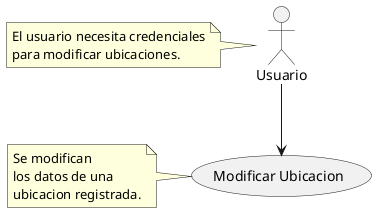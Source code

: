 @startuml
actor "Usuario" as U


note left of U
  El usuario necesita credenciales
  para modificar ubicaciones.
end note

U --> (Modificar Ubicacion)

note left of (Modificar Ubicacion)
  Se modifican
  los datos de una
  ubicacion registrada.
end note
@enduml